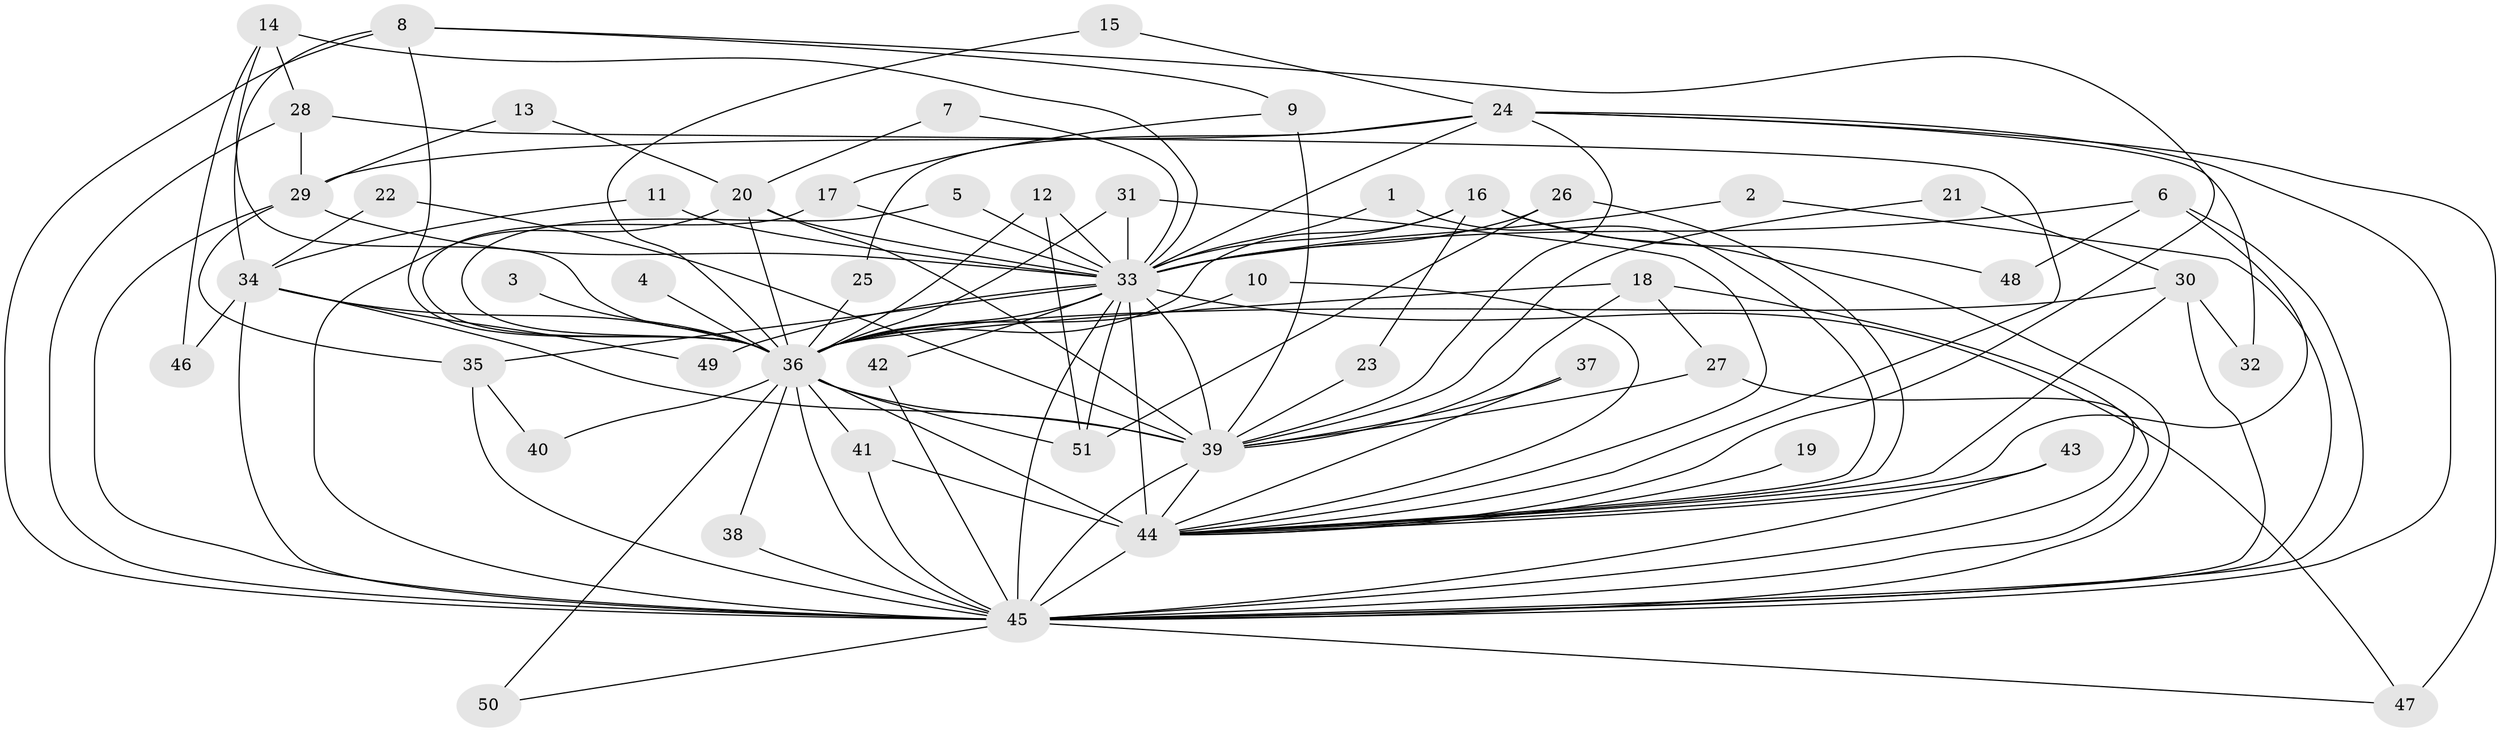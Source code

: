 // original degree distribution, {19: 0.019801980198019802, 14: 0.009900990099009901, 15: 0.009900990099009901, 32: 0.019801980198019802, 20: 0.009900990099009901, 16: 0.009900990099009901, 17: 0.019801980198019802, 2: 0.5643564356435643, 5: 0.019801980198019802, 4: 0.09900990099009901, 3: 0.16831683168316833, 8: 0.019801980198019802, 10: 0.009900990099009901, 6: 0.019801980198019802}
// Generated by graph-tools (version 1.1) at 2025/49/03/09/25 03:49:28]
// undirected, 51 vertices, 120 edges
graph export_dot {
graph [start="1"]
  node [color=gray90,style=filled];
  1;
  2;
  3;
  4;
  5;
  6;
  7;
  8;
  9;
  10;
  11;
  12;
  13;
  14;
  15;
  16;
  17;
  18;
  19;
  20;
  21;
  22;
  23;
  24;
  25;
  26;
  27;
  28;
  29;
  30;
  31;
  32;
  33;
  34;
  35;
  36;
  37;
  38;
  39;
  40;
  41;
  42;
  43;
  44;
  45;
  46;
  47;
  48;
  49;
  50;
  51;
  1 -- 33 [weight=1.0];
  1 -- 44 [weight=1.0];
  2 -- 33 [weight=1.0];
  2 -- 45 [weight=1.0];
  3 -- 36 [weight=1.0];
  4 -- 36 [weight=2.0];
  5 -- 33 [weight=1.0];
  5 -- 36 [weight=1.0];
  6 -- 33 [weight=1.0];
  6 -- 44 [weight=1.0];
  6 -- 45 [weight=1.0];
  6 -- 48 [weight=1.0];
  7 -- 20 [weight=1.0];
  7 -- 33 [weight=1.0];
  8 -- 9 [weight=1.0];
  8 -- 34 [weight=2.0];
  8 -- 36 [weight=1.0];
  8 -- 44 [weight=1.0];
  8 -- 45 [weight=1.0];
  9 -- 17 [weight=1.0];
  9 -- 39 [weight=1.0];
  10 -- 36 [weight=1.0];
  10 -- 44 [weight=1.0];
  11 -- 33 [weight=1.0];
  11 -- 34 [weight=1.0];
  12 -- 33 [weight=2.0];
  12 -- 36 [weight=1.0];
  12 -- 51 [weight=1.0];
  13 -- 20 [weight=1.0];
  13 -- 29 [weight=1.0];
  14 -- 28 [weight=1.0];
  14 -- 33 [weight=1.0];
  14 -- 36 [weight=1.0];
  14 -- 46 [weight=1.0];
  15 -- 24 [weight=1.0];
  15 -- 36 [weight=1.0];
  16 -- 23 [weight=1.0];
  16 -- 33 [weight=1.0];
  16 -- 36 [weight=1.0];
  16 -- 45 [weight=1.0];
  16 -- 48 [weight=1.0];
  17 -- 33 [weight=1.0];
  17 -- 36 [weight=1.0];
  18 -- 27 [weight=1.0];
  18 -- 36 [weight=1.0];
  18 -- 39 [weight=1.0];
  18 -- 45 [weight=1.0];
  19 -- 44 [weight=1.0];
  20 -- 33 [weight=1.0];
  20 -- 36 [weight=2.0];
  20 -- 39 [weight=1.0];
  20 -- 45 [weight=2.0];
  21 -- 30 [weight=1.0];
  21 -- 39 [weight=1.0];
  22 -- 34 [weight=1.0];
  22 -- 39 [weight=1.0];
  23 -- 39 [weight=1.0];
  24 -- 25 [weight=1.0];
  24 -- 29 [weight=1.0];
  24 -- 32 [weight=1.0];
  24 -- 33 [weight=1.0];
  24 -- 39 [weight=1.0];
  24 -- 45 [weight=1.0];
  24 -- 47 [weight=1.0];
  25 -- 36 [weight=1.0];
  26 -- 33 [weight=1.0];
  26 -- 44 [weight=2.0];
  26 -- 51 [weight=1.0];
  27 -- 39 [weight=1.0];
  27 -- 45 [weight=2.0];
  28 -- 29 [weight=1.0];
  28 -- 44 [weight=2.0];
  28 -- 45 [weight=2.0];
  29 -- 33 [weight=1.0];
  29 -- 35 [weight=1.0];
  29 -- 45 [weight=1.0];
  30 -- 32 [weight=1.0];
  30 -- 36 [weight=1.0];
  30 -- 44 [weight=1.0];
  30 -- 45 [weight=1.0];
  31 -- 33 [weight=1.0];
  31 -- 36 [weight=1.0];
  31 -- 44 [weight=1.0];
  33 -- 35 [weight=1.0];
  33 -- 36 [weight=6.0];
  33 -- 39 [weight=3.0];
  33 -- 42 [weight=2.0];
  33 -- 44 [weight=7.0];
  33 -- 45 [weight=6.0];
  33 -- 47 [weight=1.0];
  33 -- 49 [weight=2.0];
  33 -- 51 [weight=1.0];
  34 -- 36 [weight=1.0];
  34 -- 39 [weight=1.0];
  34 -- 45 [weight=1.0];
  34 -- 46 [weight=1.0];
  34 -- 49 [weight=1.0];
  35 -- 40 [weight=1.0];
  35 -- 45 [weight=2.0];
  36 -- 38 [weight=1.0];
  36 -- 39 [weight=2.0];
  36 -- 40 [weight=1.0];
  36 -- 41 [weight=1.0];
  36 -- 44 [weight=4.0];
  36 -- 45 [weight=5.0];
  36 -- 50 [weight=1.0];
  36 -- 51 [weight=1.0];
  37 -- 39 [weight=1.0];
  37 -- 44 [weight=1.0];
  38 -- 45 [weight=1.0];
  39 -- 44 [weight=2.0];
  39 -- 45 [weight=2.0];
  41 -- 44 [weight=1.0];
  41 -- 45 [weight=2.0];
  42 -- 45 [weight=1.0];
  43 -- 44 [weight=1.0];
  43 -- 45 [weight=2.0];
  44 -- 45 [weight=4.0];
  45 -- 47 [weight=1.0];
  45 -- 50 [weight=1.0];
}
